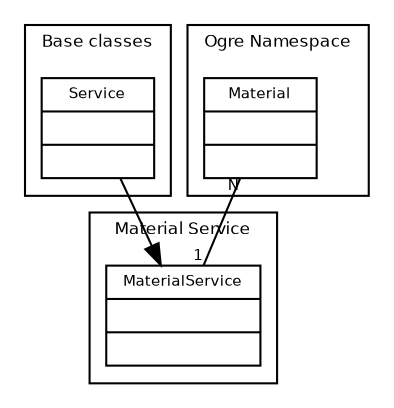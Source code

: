 digraph G {
	fontname = "Bitstream Vera Sans"
	fontsize = 8
	
	node [
		fontname = "Bitstream Vera Sans"
		fontsize = 7
		shape = "record"	
	]
	
	edge [
		fontname = "Bitstream Vera Sans"
		fontsize = 7
	]
	
	
	subgraph clusterBase {
		label = "Base classes"
	
		Service [
			label = "{Service||}"
		]
	}
	
	subgraph clusterOgre {
		label = "Ogre Namespace"
		
		Material [
			label = "{Material||}"
		]
	}
		
	subgraph clusterMaterialSvc {
		label = "Material Service"
		
		MaterialService [
			label = "{MaterialService||}"
		]
	}	
	
	Service -> MaterialService
	
	edge [
		arrowhead = "none"

                headlabel = "1"
                taillabel = "N"
	]
	
	Material -> MaterialService
	
}